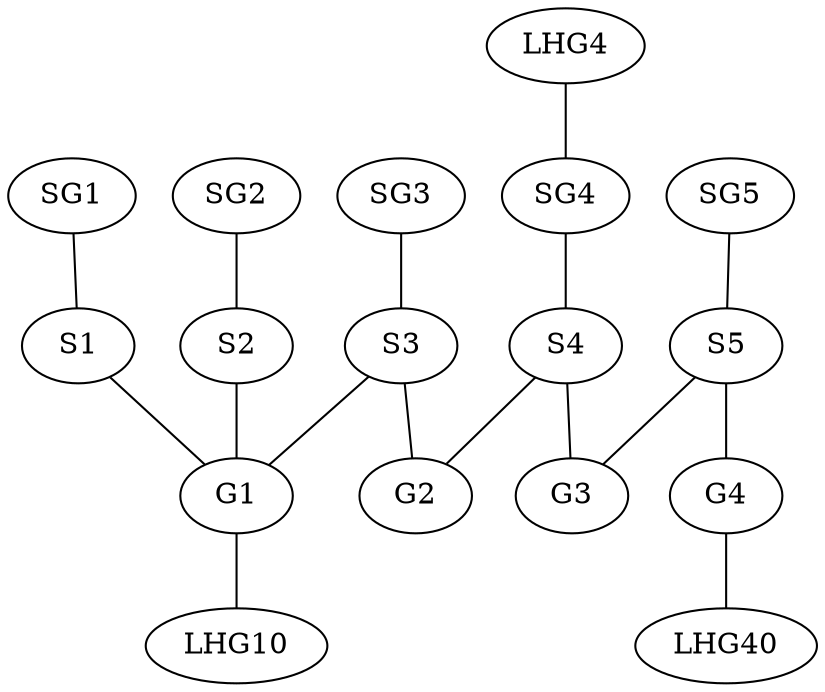 graph G {
  /* Startgroups and it's repos */
  SG1 -- S1
  SG2 -- S2
  SG3 -- S3
  SG4 -- S4
  LHG4 -- SG4
  SG5 -- S5

  /* Labgroups */
  S1 -- G1
  S2 -- G1
  S3 -- G1

  S3 -- G2
  S4 -- G2

  S4 -- G3
  S5 -- G3

  S5 -- G4

  /* Repos */
  G1 -- LHG10
  G4 -- LHG40
}




